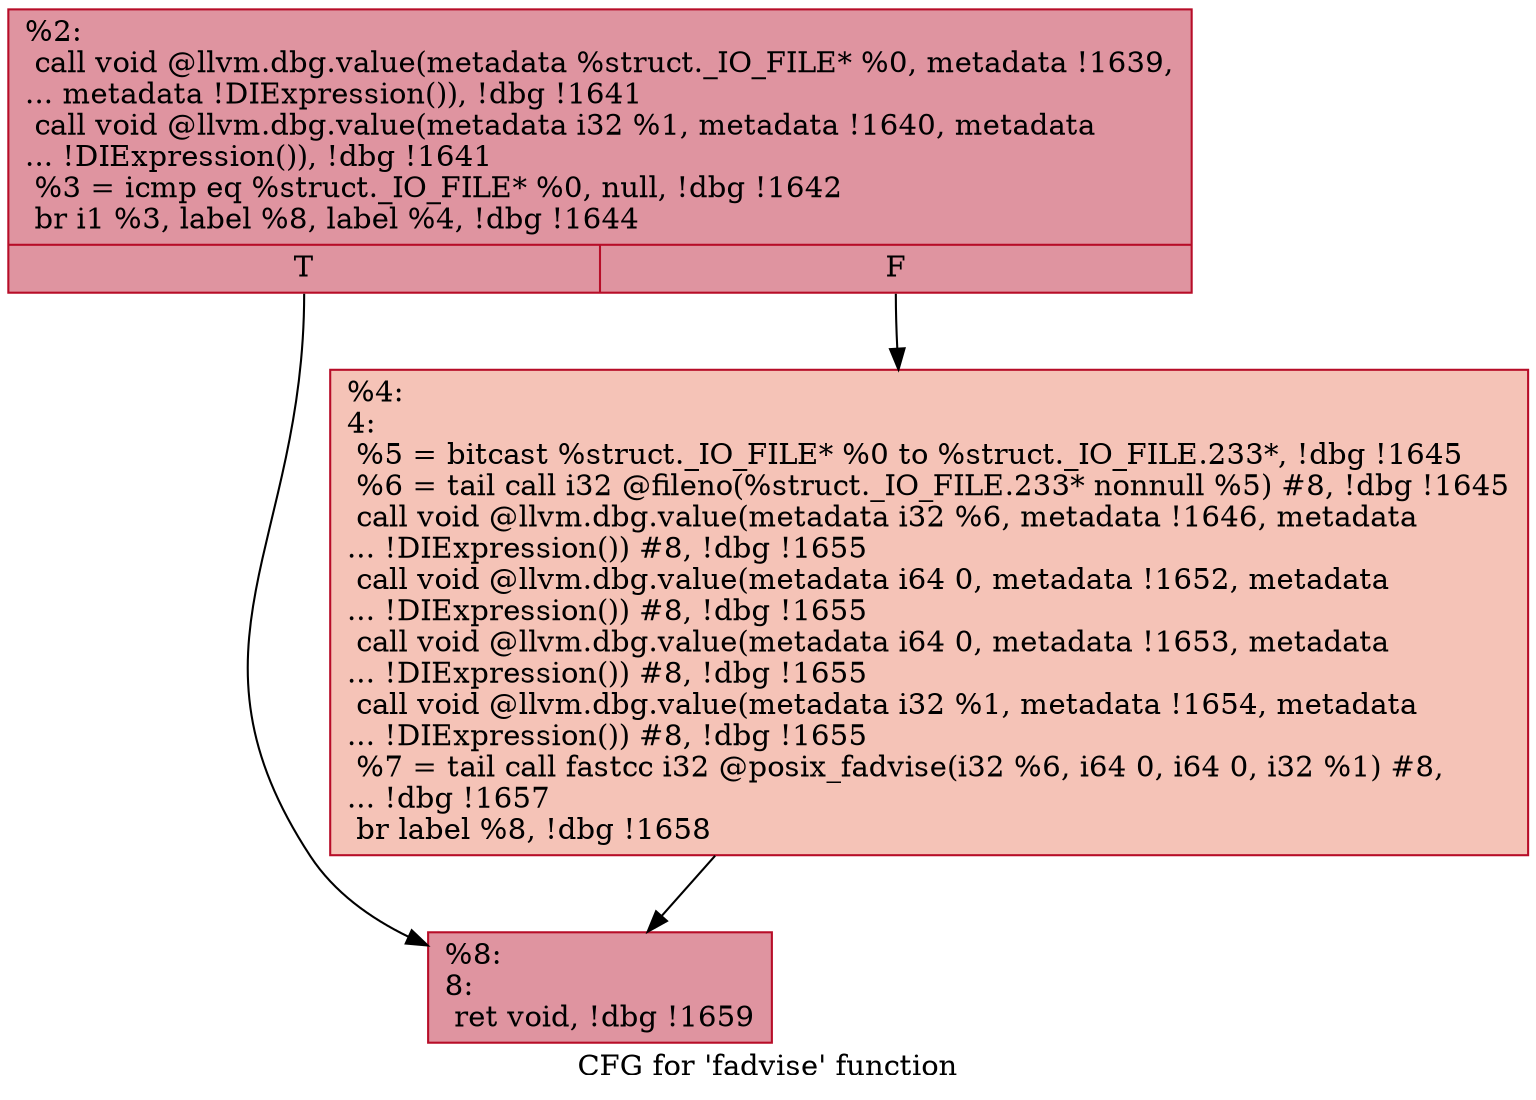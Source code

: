 digraph "CFG for 'fadvise' function" {
	label="CFG for 'fadvise' function";

	Node0x1577590 [shape=record,color="#b70d28ff", style=filled, fillcolor="#b70d2870",label="{%2:\l  call void @llvm.dbg.value(metadata %struct._IO_FILE* %0, metadata !1639,\l... metadata !DIExpression()), !dbg !1641\l  call void @llvm.dbg.value(metadata i32 %1, metadata !1640, metadata\l... !DIExpression()), !dbg !1641\l  %3 = icmp eq %struct._IO_FILE* %0, null, !dbg !1642\l  br i1 %3, label %8, label %4, !dbg !1644\l|{<s0>T|<s1>F}}"];
	Node0x1577590:s0 -> Node0x1577690;
	Node0x1577590:s1 -> Node0x1577640;
	Node0x1577640 [shape=record,color="#b70d28ff", style=filled, fillcolor="#e8765c70",label="{%4:\l4:                                                \l  %5 = bitcast %struct._IO_FILE* %0 to %struct._IO_FILE.233*, !dbg !1645\l  %6 = tail call i32 @fileno(%struct._IO_FILE.233* nonnull %5) #8, !dbg !1645\l  call void @llvm.dbg.value(metadata i32 %6, metadata !1646, metadata\l... !DIExpression()) #8, !dbg !1655\l  call void @llvm.dbg.value(metadata i64 0, metadata !1652, metadata\l... !DIExpression()) #8, !dbg !1655\l  call void @llvm.dbg.value(metadata i64 0, metadata !1653, metadata\l... !DIExpression()) #8, !dbg !1655\l  call void @llvm.dbg.value(metadata i32 %1, metadata !1654, metadata\l... !DIExpression()) #8, !dbg !1655\l  %7 = tail call fastcc i32 @posix_fadvise(i32 %6, i64 0, i64 0, i32 %1) #8,\l... !dbg !1657\l  br label %8, !dbg !1658\l}"];
	Node0x1577640 -> Node0x1577690;
	Node0x1577690 [shape=record,color="#b70d28ff", style=filled, fillcolor="#b70d2870",label="{%8:\l8:                                                \l  ret void, !dbg !1659\l}"];
}
